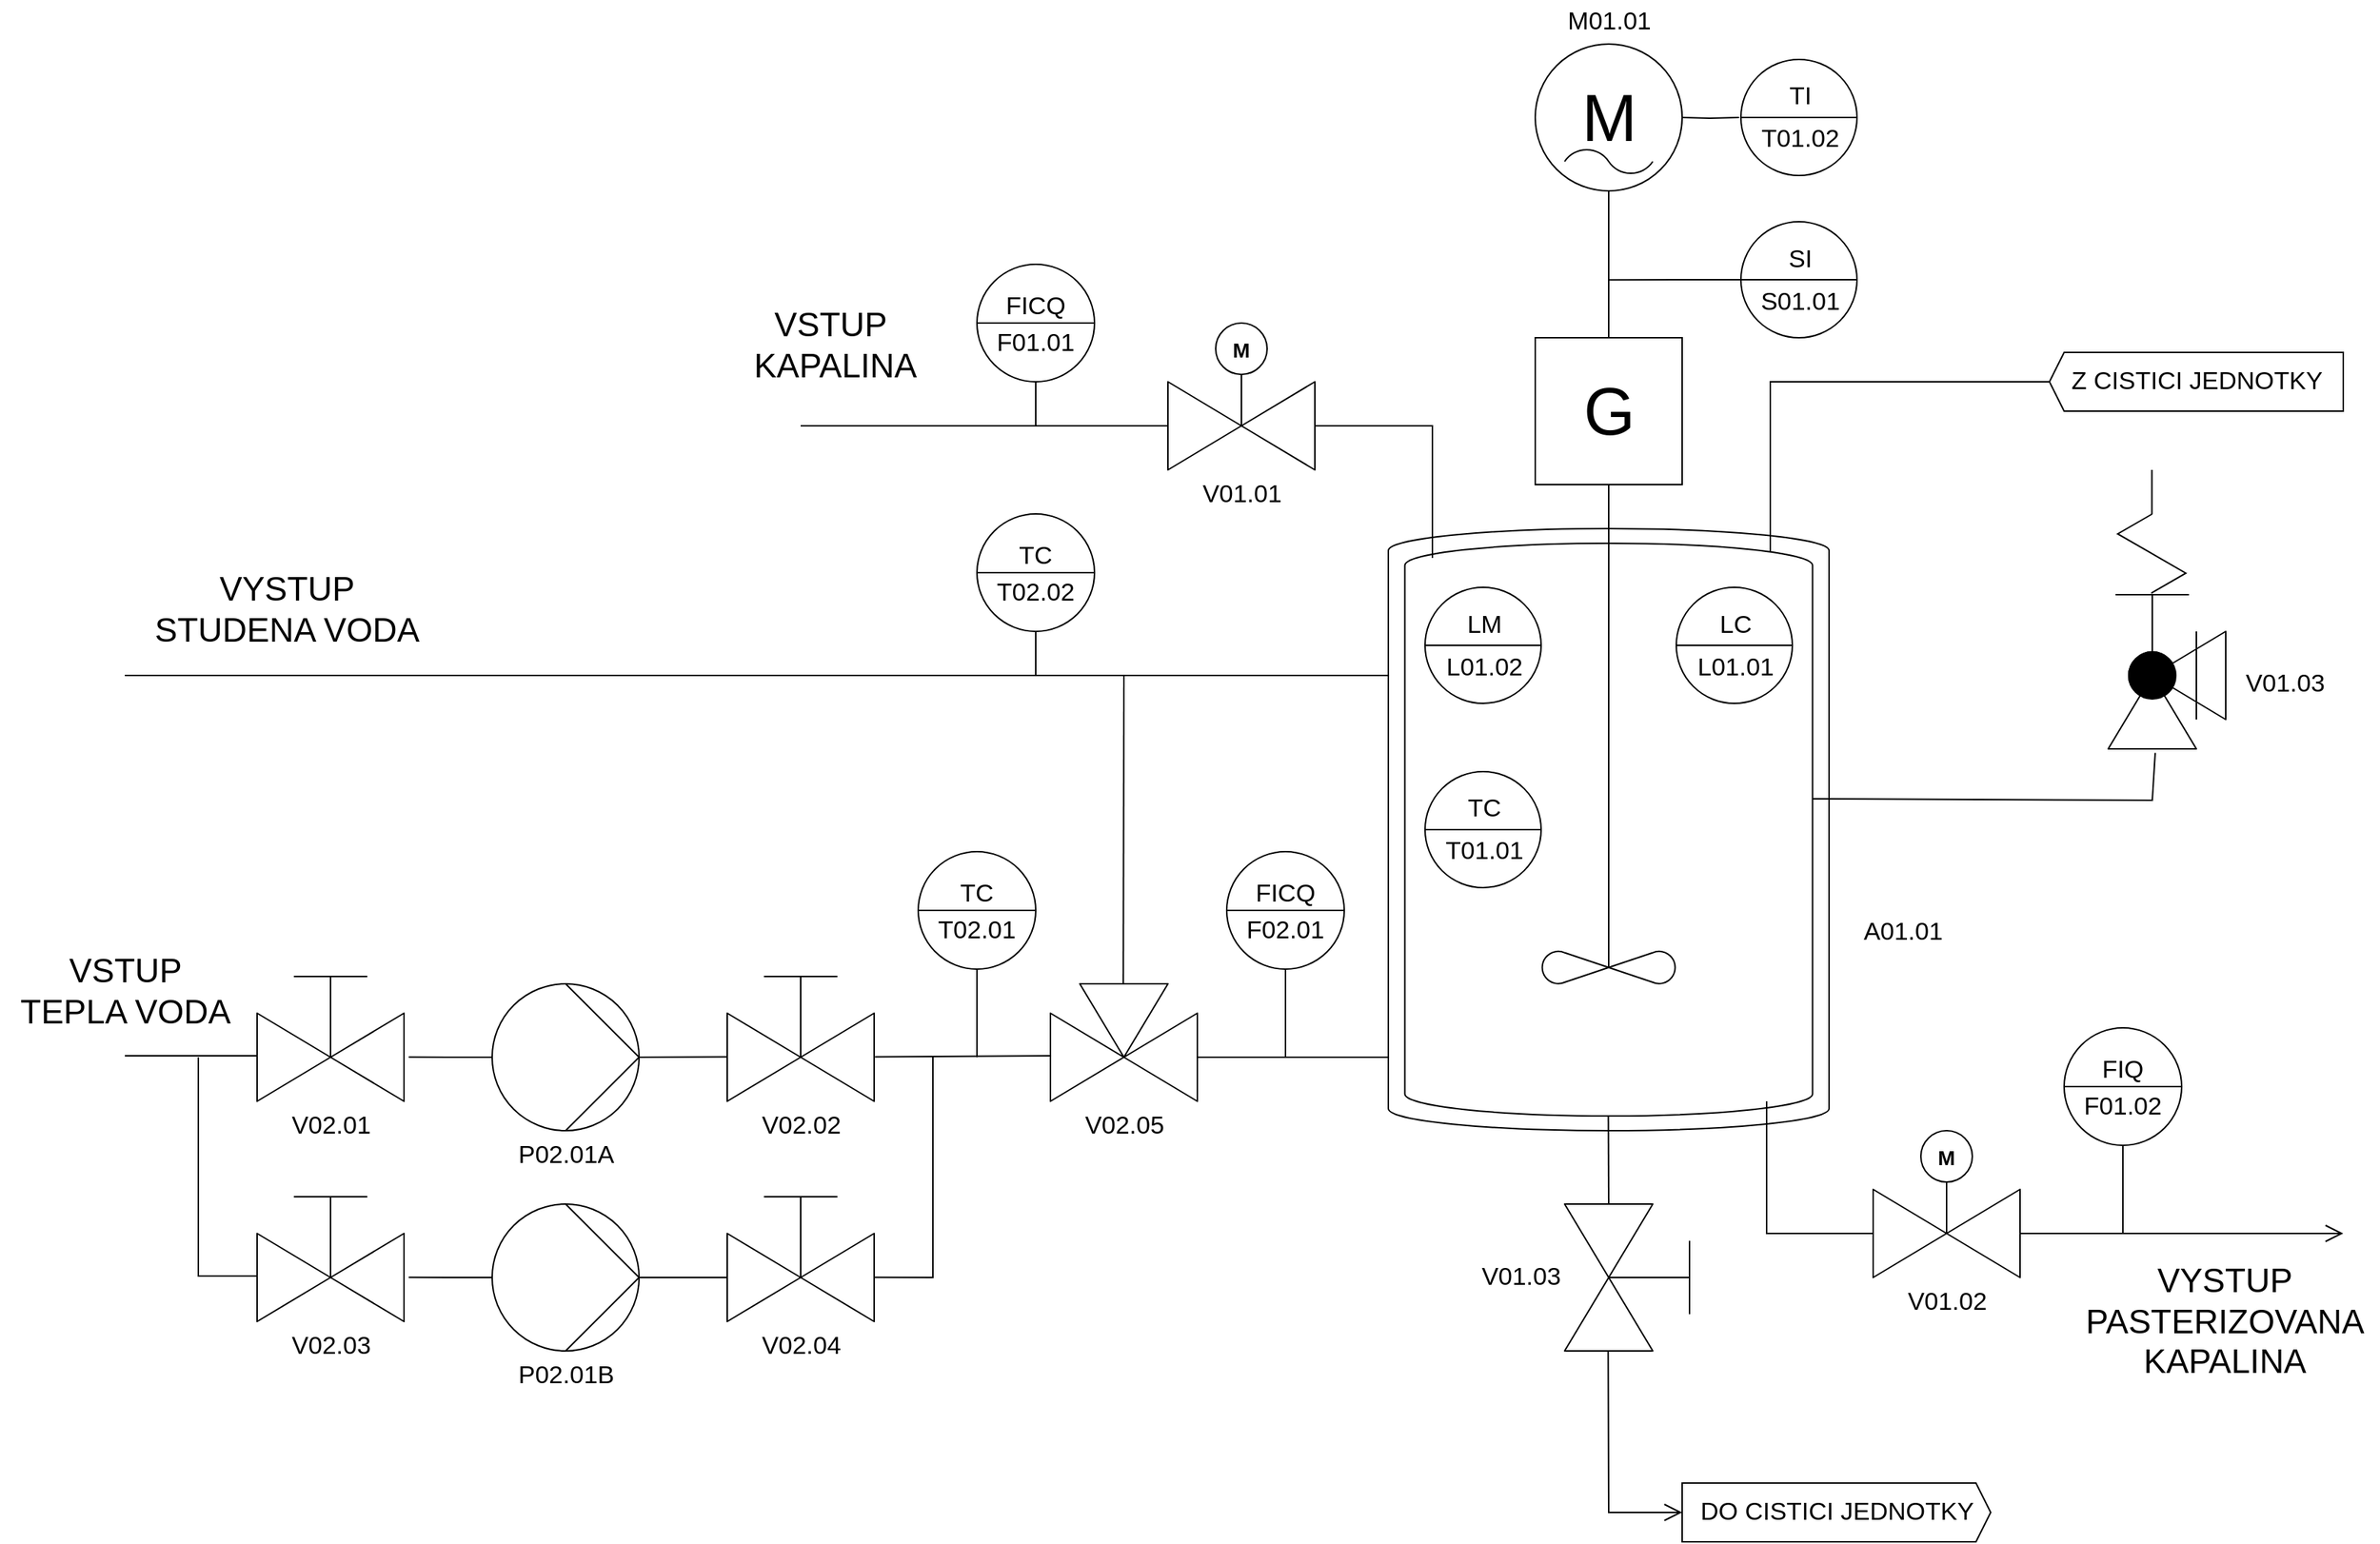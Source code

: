 <mxfile version="22.0.4" type="device" pages="2">
  <diagram name="Stránka-1" id="_LzcugmzjUjEcDQFLvvL">
    <mxGraphModel dx="2100" dy="1084" grid="1" gridSize="10" guides="1" tooltips="1" connect="1" arrows="1" fold="1" page="1" pageScale="1" pageWidth="827" pageHeight="1169" math="0" shadow="0">
      <root>
        <mxCell id="0" />
        <mxCell id="1" parent="0" />
        <mxCell id="SDcIFEVYOIYipMuue3Xe-20" value="" style="verticalLabelPosition=bottom;outlineConnect=0;align=center;dashed=0;html=1;verticalAlign=top;shape=mxgraph.pid2misc.column;columnType=common" parent="1" vertex="1">
          <mxGeometry x="960" y="390" width="300" height="410" as="geometry" />
        </mxCell>
        <mxCell id="SDcIFEVYOIYipMuue3Xe-4" value="" style="verticalLabelPosition=bottom;outlineConnect=0;align=center;dashed=0;html=1;verticalAlign=top;shape=mxgraph.pid2misc.column;columnType=common" parent="1" vertex="1">
          <mxGeometry x="971.25" y="400" width="277.5" height="390" as="geometry" />
        </mxCell>
        <mxCell id="SDcIFEVYOIYipMuue3Xe-6" value="&lt;font style=&quot;font-size: 17px;&quot;&gt;V02.05&lt;/font&gt;" style="verticalLabelPosition=bottom;align=center;html=1;verticalAlign=top;pointerEvents=1;dashed=0;shape=mxgraph.pid2valves.valve;valveType=threeWay;actuator=none;direction=west;" parent="1" vertex="1">
          <mxGeometry x="730" y="700" width="100" height="80" as="geometry" />
        </mxCell>
        <mxCell id="SDcIFEVYOIYipMuue3Xe-7" value="&lt;font style=&quot;font-size: 17px;&quot;&gt;V01.01&lt;/font&gt;" style="verticalLabelPosition=bottom;align=center;html=1;verticalAlign=top;pointerEvents=1;dashed=0;shape=mxgraph.pid2valves.valve;valveType=gate;actuator=motor" parent="1" vertex="1">
          <mxGeometry x="810" y="250" width="100" height="100" as="geometry" />
        </mxCell>
        <mxCell id="SDcIFEVYOIYipMuue3Xe-8" value="&lt;font style=&quot;font-size: 17px;&quot;&gt;V02.02&lt;/font&gt;" style="verticalLabelPosition=bottom;align=center;html=1;verticalAlign=top;pointerEvents=1;dashed=0;shape=mxgraph.pid2valves.valve;valveType=gate;actuator=man" parent="1" vertex="1">
          <mxGeometry x="510" y="680" width="100" height="100" as="geometry" />
        </mxCell>
        <mxCell id="SDcIFEVYOIYipMuue3Xe-9" value="" style="verticalLabelPosition=bottom;align=center;html=1;verticalAlign=top;pointerEvents=1;dashed=0;shape=mxgraph.pid2valves.valve;valveType=angleGlobe;actuator=man" parent="1" vertex="1">
          <mxGeometry x="1430" y="420" width="100" height="120" as="geometry" />
        </mxCell>
        <mxCell id="SDcIFEVYOIYipMuue3Xe-10" value="M" style="dashed=0;outlineConnect=0;align=center;html=1;shape=mxgraph.pid.engines.electric_motor_(ac);fontSize=45;" parent="1" vertex="1">
          <mxGeometry x="1060" y="60" width="100" height="100" as="geometry" />
        </mxCell>
        <mxCell id="SDcIFEVYOIYipMuue3Xe-16" style="edgeStyle=orthogonalEdgeStyle;rounded=0;orthogonalLoop=1;jettySize=auto;html=1;exitX=0.5;exitY=0;exitDx=0;exitDy=0;exitPerimeter=0;entryX=0.5;entryY=1;entryDx=0;entryDy=0;entryPerimeter=0;strokeColor=default;endArrow=none;endFill=0;" parent="1" source="SDcIFEVYOIYipMuue3Xe-11" target="SDcIFEVYOIYipMuue3Xe-10" edge="1">
          <mxGeometry relative="1" as="geometry" />
        </mxCell>
        <mxCell id="SDcIFEVYOIYipMuue3Xe-17" style="edgeStyle=orthogonalEdgeStyle;rounded=0;orthogonalLoop=1;jettySize=auto;html=1;exitX=0.5;exitY=1;exitDx=0;exitDy=0;exitPerimeter=0;strokeColor=default;endArrow=none;endFill=0;" parent="1" source="SDcIFEVYOIYipMuue3Xe-11" target="SDcIFEVYOIYipMuue3Xe-4" edge="1">
          <mxGeometry relative="1" as="geometry" />
        </mxCell>
        <mxCell id="SDcIFEVYOIYipMuue3Xe-11" value="G" style="dashed=0;outlineConnect=0;align=center;html=1;shape=mxgraph.pid.engines.gear;fontSize=45;" parent="1" vertex="1">
          <mxGeometry x="1060" y="260" width="100" height="100" as="geometry" />
        </mxCell>
        <mxCell id="SDcIFEVYOIYipMuue3Xe-29" style="edgeStyle=orthogonalEdgeStyle;rounded=0;orthogonalLoop=1;jettySize=auto;html=1;exitX=0.5;exitY=0;exitDx=0;exitDy=0;exitPerimeter=0;strokeColor=default;endArrow=none;endFill=0;" parent="1" source="SDcIFEVYOIYipMuue3Xe-12" target="SDcIFEVYOIYipMuue3Xe-4" edge="1">
          <mxGeometry relative="1" as="geometry" />
        </mxCell>
        <mxCell id="SDcIFEVYOIYipMuue3Xe-12" value="" style="shape=mxgraph.pid.agitators.agitator_(propeller);html=1;pointerEvents=1;align=center;verticalLabelPosition=bottom;verticalAlign=top;dashed=0;" parent="1" vertex="1">
          <mxGeometry x="1064" y="569" width="92" height="132" as="geometry" />
        </mxCell>
        <mxCell id="SDcIFEVYOIYipMuue3Xe-38" style="edgeStyle=orthogonalEdgeStyle;rounded=0;orthogonalLoop=1;jettySize=auto;html=1;exitX=0;exitY=0.5;exitDx=0;exitDy=0;exitPerimeter=0;entryX=1.032;entryY=0.699;entryDx=0;entryDy=0;entryPerimeter=0;strokeColor=default;endArrow=none;endFill=0;" parent="1" source="SDcIFEVYOIYipMuue3Xe-13" target="SDcIFEVYOIYipMuue3Xe-37" edge="1">
          <mxGeometry relative="1" as="geometry" />
        </mxCell>
        <mxCell id="SDcIFEVYOIYipMuue3Xe-13" value="&lt;font style=&quot;font-size: 17px;&quot;&gt;P02.01A&lt;/font&gt;" style="shape=mxgraph.pid.pumps_-_iso.pump_(liquid);html=1;pointerEvents=1;align=center;verticalLabelPosition=bottom;verticalAlign=top;dashed=0;" parent="1" vertex="1">
          <mxGeometry x="350" y="700" width="100" height="100" as="geometry" />
        </mxCell>
        <mxCell id="SDcIFEVYOIYipMuue3Xe-19" value="&lt;table cellpadding=&quot;4&quot; cellspacing=&quot;0&quot; border=&quot;0&quot; style=&quot;width: 100%; height: 100%; font-size: 17px;&quot;&gt;&lt;tbody&gt;&lt;tr&gt;&lt;td&gt;&lt;font style=&quot;font-size: 17px;&quot;&gt;TC&lt;/font&gt;&lt;/td&gt;&lt;/tr&gt;&lt;tr&gt;&lt;td&gt;T01.01&lt;/td&gt;&lt;/tr&gt;&lt;/tbody&gt;&lt;/table&gt; " style="html=1;outlineConnect=0;align=center;dashed=0;aspect=fixed;shape=mxgraph.pid2inst.discInst;mounting=room" parent="1" vertex="1">
          <mxGeometry x="985" y="555.5" width="79" height="79" as="geometry" />
        </mxCell>
        <mxCell id="SDcIFEVYOIYipMuue3Xe-33" value="" style="edgeStyle=none;orthogonalLoop=1;jettySize=auto;html=1;rounded=0;strokeColor=default;endArrow=none;endFill=0;" parent="1" edge="1">
          <mxGeometry width="100" relative="1" as="geometry">
            <mxPoint x="560" y="320" as="sourcePoint" />
            <mxPoint x="810" y="320" as="targetPoint" />
            <Array as="points" />
          </mxGeometry>
        </mxCell>
        <mxCell id="SDcIFEVYOIYipMuue3Xe-37" value="&lt;font style=&quot;font-size: 17px;&quot;&gt;V02.01&lt;/font&gt;" style="verticalLabelPosition=bottom;align=center;html=1;verticalAlign=top;pointerEvents=1;dashed=0;shape=mxgraph.pid2valves.valve;valveType=gate;actuator=man" parent="1" vertex="1">
          <mxGeometry x="190" y="680" width="100" height="100" as="geometry" />
        </mxCell>
        <mxCell id="SDcIFEVYOIYipMuue3Xe-39" value="&lt;font style=&quot;font-size: 17px;&quot;&gt;V02.04&lt;/font&gt;" style="verticalLabelPosition=bottom;align=center;html=1;verticalAlign=top;pointerEvents=1;dashed=0;shape=mxgraph.pid2valves.valve;valveType=gate;actuator=man" parent="1" vertex="1">
          <mxGeometry x="510" y="830" width="100" height="100" as="geometry" />
        </mxCell>
        <mxCell id="SDcIFEVYOIYipMuue3Xe-41" style="edgeStyle=orthogonalEdgeStyle;rounded=0;orthogonalLoop=1;jettySize=auto;html=1;exitX=0;exitY=0.5;exitDx=0;exitDy=0;exitPerimeter=0;entryX=1.032;entryY=0.699;entryDx=0;entryDy=0;entryPerimeter=0;strokeColor=default;endArrow=none;endFill=0;" parent="1" source="SDcIFEVYOIYipMuue3Xe-42" target="SDcIFEVYOIYipMuue3Xe-43" edge="1">
          <mxGeometry relative="1" as="geometry" />
        </mxCell>
        <mxCell id="SDcIFEVYOIYipMuue3Xe-42" value="&lt;font style=&quot;font-size: 17px;&quot;&gt;P02.01B&lt;/font&gt;" style="shape=mxgraph.pid.pumps_-_iso.pump_(liquid);html=1;pointerEvents=1;align=center;verticalLabelPosition=bottom;verticalAlign=top;dashed=0;" parent="1" vertex="1">
          <mxGeometry x="350" y="850" width="100" height="100" as="geometry" />
        </mxCell>
        <mxCell id="SDcIFEVYOIYipMuue3Xe-43" value="&lt;font style=&quot;font-size: 17px;&quot;&gt;V02.03&lt;/font&gt;" style="verticalLabelPosition=bottom;align=center;html=1;verticalAlign=top;pointerEvents=1;dashed=0;shape=mxgraph.pid2valves.valve;valveType=gate;actuator=man" parent="1" vertex="1">
          <mxGeometry x="190" y="830" width="100" height="100" as="geometry" />
        </mxCell>
        <mxCell id="SDcIFEVYOIYipMuue3Xe-44" value="" style="edgeStyle=none;orthogonalLoop=1;jettySize=auto;html=1;rounded=0;strokeColor=default;endArrow=none;endFill=0;exitX=1.006;exitY=0.698;exitDx=0;exitDy=0;exitPerimeter=0;" parent="1" source="SDcIFEVYOIYipMuue3Xe-8" edge="1">
          <mxGeometry width="100" relative="1" as="geometry">
            <mxPoint x="620" y="749" as="sourcePoint" />
            <mxPoint x="730" y="749" as="targetPoint" />
            <Array as="points" />
          </mxGeometry>
        </mxCell>
        <mxCell id="SDcIFEVYOIYipMuue3Xe-45" value="" style="edgeStyle=none;orthogonalLoop=1;jettySize=auto;html=1;rounded=0;strokeColor=default;endArrow=none;endFill=0;" parent="1" edge="1">
          <mxGeometry width="100" relative="1" as="geometry">
            <mxPoint x="610" y="899.82" as="sourcePoint" />
            <mxPoint x="650" y="750" as="targetPoint" />
            <Array as="points">
              <mxPoint x="650" y="900" />
            </Array>
          </mxGeometry>
        </mxCell>
        <mxCell id="SDcIFEVYOIYipMuue3Xe-46" value="" style="edgeStyle=none;orthogonalLoop=1;jettySize=auto;html=1;rounded=0;strokeColor=default;endArrow=none;endFill=0;" parent="1" edge="1">
          <mxGeometry width="100" relative="1" as="geometry">
            <mxPoint x="100" y="749" as="sourcePoint" />
            <mxPoint x="190" y="749" as="targetPoint" />
            <Array as="points" />
          </mxGeometry>
        </mxCell>
        <mxCell id="SDcIFEVYOIYipMuue3Xe-47" value="" style="edgeStyle=none;orthogonalLoop=1;jettySize=auto;html=1;rounded=0;strokeColor=default;endArrow=none;endFill=0;" parent="1" edge="1">
          <mxGeometry width="100" relative="1" as="geometry">
            <mxPoint x="150" y="750" as="sourcePoint" />
            <mxPoint x="190" y="899" as="targetPoint" />
            <Array as="points">
              <mxPoint x="150" y="899" />
            </Array>
          </mxGeometry>
        </mxCell>
        <mxCell id="SDcIFEVYOIYipMuue3Xe-48" value="" style="edgeStyle=none;orthogonalLoop=1;jettySize=auto;html=1;rounded=0;strokeColor=default;endArrow=none;endFill=0;" parent="1" edge="1">
          <mxGeometry width="100" relative="1" as="geometry">
            <mxPoint x="830" y="750" as="sourcePoint" />
            <mxPoint x="960" y="750" as="targetPoint" />
            <Array as="points" />
          </mxGeometry>
        </mxCell>
        <mxCell id="SDcIFEVYOIYipMuue3Xe-49" value="" style="edgeStyle=none;orthogonalLoop=1;jettySize=auto;html=1;rounded=0;strokeColor=default;endArrow=none;endFill=0;" parent="1" edge="1">
          <mxGeometry width="100" relative="1" as="geometry">
            <mxPoint x="100" y="490" as="sourcePoint" />
            <mxPoint x="960" y="490" as="targetPoint" />
            <Array as="points" />
          </mxGeometry>
        </mxCell>
        <mxCell id="SDcIFEVYOIYipMuue3Xe-50" value="" style="edgeStyle=none;orthogonalLoop=1;jettySize=auto;html=1;rounded=0;strokeColor=default;endArrow=none;endFill=0;" parent="1" edge="1">
          <mxGeometry width="100" relative="1" as="geometry">
            <mxPoint x="780" y="490" as="sourcePoint" />
            <mxPoint x="779.6" y="700" as="targetPoint" />
            <Array as="points" />
          </mxGeometry>
        </mxCell>
        <mxCell id="SDcIFEVYOIYipMuue3Xe-52" value="" style="edgeStyle=none;orthogonalLoop=1;jettySize=auto;html=1;rounded=0;strokeColor=default;endArrow=none;endFill=0;exitX=0.999;exitY=0.7;exitDx=0;exitDy=0;exitPerimeter=0;" parent="1" source="SDcIFEVYOIYipMuue3Xe-7" edge="1">
          <mxGeometry width="100" relative="1" as="geometry">
            <mxPoint x="920" y="320" as="sourcePoint" />
            <mxPoint x="990" y="410" as="targetPoint" />
            <Array as="points">
              <mxPoint x="990" y="320" />
            </Array>
          </mxGeometry>
        </mxCell>
        <mxCell id="SDcIFEVYOIYipMuue3Xe-53" value="" style="verticalLabelPosition=bottom;align=center;html=1;verticalAlign=top;pointerEvents=1;dashed=0;shape=mxgraph.pid2valves.valve;valveType=gate;actuator=man;direction=south;" parent="1" vertex="1">
          <mxGeometry x="1080" y="850" width="100" height="100" as="geometry" />
        </mxCell>
        <mxCell id="SDcIFEVYOIYipMuue3Xe-54" value="&lt;p style=&quot;line-height: 100%; font-size: 17px;&quot;&gt;&lt;/p&gt;&lt;table style=&quot;border-color: var(--border-color); width: 80px; height: 110px; font-size: 17px;&quot; cellpadding=&quot;0&quot; cellspacing=&quot;0&quot;&gt;&lt;tbody style=&quot;border-color: var(--border-color);&quot;&gt;&lt;tr style=&quot;border-color: var(--border-color);&quot;&gt;&lt;td style=&quot;border-color: var(--border-color);&quot; height=&quot;25&quot;&gt;&lt;font style=&quot;border-color: var(--border-color);&quot;&gt;TC&lt;/font&gt;&lt;/td&gt;&lt;/tr&gt;&lt;tr style=&quot;border-color: var(--border-color);&quot;&gt;&lt;td style=&quot;border-color: var(--border-color);&quot; height=&quot;25&quot;&gt;T02.01&lt;/td&gt;&lt;/tr&gt;&lt;tr style=&quot;border-color: var(--border-color);&quot;&gt;&lt;/tr&gt;&lt;/tbody&gt;&lt;/table&gt;&lt;p&gt;&lt;/p&gt;" style="html=1;outlineConnect=0;align=center;dashed=0;shape=mxgraph.pid2inst.indicator;mounting=room;overflow=fill;indType=inst" parent="1" vertex="1">
          <mxGeometry x="640" y="610" width="80" height="140" as="geometry" />
        </mxCell>
        <mxCell id="SDcIFEVYOIYipMuue3Xe-55" value="" style="edgeStyle=none;orthogonalLoop=1;jettySize=auto;html=1;rounded=0;strokeColor=default;endArrow=none;endFill=0;entryX=-0.002;entryY=0.698;entryDx=0;entryDy=0;entryPerimeter=0;" parent="1" target="SDcIFEVYOIYipMuue3Xe-8" edge="1">
          <mxGeometry width="100" relative="1" as="geometry">
            <mxPoint x="450" y="750" as="sourcePoint" />
            <mxPoint x="550" y="750" as="targetPoint" />
            <Array as="points" />
          </mxGeometry>
        </mxCell>
        <mxCell id="SDcIFEVYOIYipMuue3Xe-56" value="&lt;font style=&quot;font-size: 17px;&quot;&gt;V01.02&lt;/font&gt;" style="verticalLabelPosition=bottom;align=center;html=1;verticalAlign=top;pointerEvents=1;dashed=0;shape=mxgraph.pid2valves.valve;valveType=gate;actuator=motor" parent="1" vertex="1">
          <mxGeometry x="1290" y="800" width="100" height="100" as="geometry" />
        </mxCell>
        <mxCell id="SDcIFEVYOIYipMuue3Xe-58" value="" style="edgeStyle=none;orthogonalLoop=1;jettySize=auto;html=1;rounded=0;strokeColor=default;endArrow=none;endFill=0;entryX=0;entryY=0.7;entryDx=0;entryDy=0;entryPerimeter=0;" parent="1" target="SDcIFEVYOIYipMuue3Xe-56" edge="1">
          <mxGeometry width="100" relative="1" as="geometry">
            <mxPoint x="1217.5" y="780" as="sourcePoint" />
            <mxPoint x="1227.5" y="870" as="targetPoint" />
            <Array as="points">
              <mxPoint x="1217.5" y="870" />
            </Array>
          </mxGeometry>
        </mxCell>
        <mxCell id="SDcIFEVYOIYipMuue3Xe-59" value="" style="edgeStyle=none;orthogonalLoop=1;jettySize=auto;html=1;rounded=0;strokeColor=default;endArrow=open;endFill=0;endSize=10;" parent="1" edge="1">
          <mxGeometry width="100" relative="1" as="geometry">
            <mxPoint x="1390" y="870" as="sourcePoint" />
            <mxPoint x="1610" y="870" as="targetPoint" />
            <Array as="points" />
          </mxGeometry>
        </mxCell>
        <mxCell id="SDcIFEVYOIYipMuue3Xe-60" value="" style="edgeStyle=none;orthogonalLoop=1;jettySize=auto;html=1;rounded=0;strokeColor=default;endArrow=none;endFill=0;" parent="1" edge="1">
          <mxGeometry width="100" relative="1" as="geometry">
            <mxPoint x="1109.75" y="790" as="sourcePoint" />
            <mxPoint x="1110" y="850" as="targetPoint" />
            <Array as="points" />
          </mxGeometry>
        </mxCell>
        <mxCell id="SDcIFEVYOIYipMuue3Xe-61" value="" style="edgeStyle=none;orthogonalLoop=1;jettySize=auto;html=1;rounded=0;strokeColor=default;endArrow=open;endFill=0;jumpSize=6;strokeWidth=1;endSize=10;entryX=0;entryY=0.5;entryDx=0;entryDy=0;entryPerimeter=0;" parent="1" edge="1" target="MP5khF3ZVa4wdiw9YIFh-1">
          <mxGeometry width="100" relative="1" as="geometry">
            <mxPoint x="1109.64" y="950" as="sourcePoint" />
            <mxPoint x="1110" y="1030" as="targetPoint" />
            <Array as="points">
              <mxPoint x="1110" y="1060" />
            </Array>
          </mxGeometry>
        </mxCell>
        <mxCell id="SDcIFEVYOIYipMuue3Xe-64" value="" style="edgeStyle=orthogonalEdgeStyle;rounded=0;jumpSize=6;orthogonalLoop=1;jettySize=auto;html=1;strokeColor=default;strokeWidth=1;endArrow=none;endFill=0;" parent="1" target="SDcIFEVYOIYipMuue3Xe-10" edge="1">
          <mxGeometry relative="1" as="geometry">
            <mxPoint x="1198.75" y="110.0" as="sourcePoint" />
          </mxGeometry>
        </mxCell>
        <mxCell id="SDcIFEVYOIYipMuue3Xe-68" value="&lt;font style=&quot;font-size: 17px;&quot;&gt;M01.01&lt;/font&gt;" style="text;html=1;align=center;verticalAlign=middle;resizable=0;points=[];autosize=1;strokeColor=none;fillColor=none;" parent="1" vertex="1">
          <mxGeometry x="1070" y="30" width="80" height="30" as="geometry" />
        </mxCell>
        <mxCell id="SDcIFEVYOIYipMuue3Xe-77" value="&lt;table cellpadding=&quot;4&quot; cellspacing=&quot;0&quot; border=&quot;0&quot; style=&quot;width: 100%; height: 100%; font-size: 17px;&quot;&gt;&lt;tbody&gt;&lt;tr&gt;&lt;td&gt;&lt;font style=&quot;font-size: 17px;&quot;&gt;LM&lt;/font&gt;&lt;/td&gt;&lt;/tr&gt;&lt;tr&gt;&lt;td&gt;L01.02&lt;/td&gt;&lt;/tr&gt;&lt;/tbody&gt;&lt;/table&gt; " style="html=1;outlineConnect=0;align=center;dashed=0;aspect=fixed;shape=mxgraph.pid2inst.discInst;mounting=room" parent="1" vertex="1">
          <mxGeometry x="985" y="430" width="79" height="79" as="geometry" />
        </mxCell>
        <mxCell id="SDcIFEVYOIYipMuue3Xe-78" value="&lt;table cellpadding=&quot;4&quot; cellspacing=&quot;0&quot; border=&quot;0&quot; style=&quot;width: 100%; height: 100%; font-size: 17px;&quot;&gt;&lt;tbody&gt;&lt;tr&gt;&lt;td&gt;LC&lt;/td&gt;&lt;/tr&gt;&lt;tr&gt;&lt;td&gt;L01.01&lt;/td&gt;&lt;/tr&gt;&lt;/tbody&gt;&lt;/table&gt; " style="html=1;outlineConnect=0;align=center;dashed=0;aspect=fixed;shape=mxgraph.pid2inst.discInst;mounting=room" parent="1" vertex="1">
          <mxGeometry x="1156" y="430" width="79" height="79" as="geometry" />
        </mxCell>
        <mxCell id="SDcIFEVYOIYipMuue3Xe-79" value="&lt;p style=&quot;line-height: 100%; font-size: 17px;&quot;&gt;&lt;/p&gt;&lt;table cellpadding=&quot;0&quot; cellspacing=&quot;0&quot; style=&quot;width: 100%; height: 100%; font-size: 17px;&quot;&gt;&lt;tbody&gt;&lt;tr&gt;&lt;td height=&quot;25&quot;&gt;&lt;font style=&quot;font-size: 17px;&quot;&gt;FICQ&lt;/font&gt;&lt;/td&gt;&lt;/tr&gt;&lt;tr&gt;&lt;td height=&quot;25&quot;&gt;F02.01&lt;/td&gt;&lt;/tr&gt;&lt;tr&gt;&lt;td valign=&quot;bottom&quot;&gt;&lt;/td&gt;&lt;/tr&gt;&lt;/tbody&gt;&lt;/table&gt;&lt;p&gt;&lt;/p&gt;" style="html=1;outlineConnect=0;align=center;dashed=0;shape=mxgraph.pid2inst.indicator;mounting=room;overflow=fill;indType=inst" parent="1" vertex="1">
          <mxGeometry x="850" y="610" width="80" height="140" as="geometry" />
        </mxCell>
        <mxCell id="SDcIFEVYOIYipMuue3Xe-80" value="&lt;p style=&quot;line-height: 100%; font-size: 17px;&quot;&gt;&lt;/p&gt;&lt;table cellpadding=&quot;0&quot; cellspacing=&quot;0&quot; style=&quot;width: 100%; height: 100%; font-size: 17px;&quot;&gt;&lt;tbody&gt;&lt;tr&gt;&lt;td height=&quot;25&quot;&gt;FIQ&lt;/td&gt;&lt;/tr&gt;&lt;tr&gt;&lt;td height=&quot;25&quot;&gt;F01.02&lt;/td&gt;&lt;/tr&gt;&lt;tr&gt;&lt;td valign=&quot;bottom&quot;&gt;&lt;/td&gt;&lt;/tr&gt;&lt;/tbody&gt;&lt;/table&gt;&lt;p&gt;&lt;/p&gt;" style="html=1;outlineConnect=0;align=center;dashed=0;shape=mxgraph.pid2inst.indicator;mounting=room;overflow=fill;indType=inst" parent="1" vertex="1">
          <mxGeometry x="1420" y="730" width="80" height="140" as="geometry" />
        </mxCell>
        <mxCell id="SDcIFEVYOIYipMuue3Xe-81" value="&lt;p style=&quot;line-height: 100%; font-size: 17px;&quot;&gt;&lt;/p&gt;&lt;table cellpadding=&quot;0&quot; cellspacing=&quot;0&quot; style=&quot;width: 100%; height: 100%; font-size: 17px;&quot;&gt;&lt;tbody&gt;&lt;tr&gt;&lt;td height=&quot;25&quot;&gt;&lt;font style=&quot;font-size: 17px;&quot;&gt;TC&lt;/font&gt;&lt;/td&gt;&lt;/tr&gt;&lt;tr&gt;&lt;td height=&quot;25&quot;&gt;T02.02&lt;/td&gt;&lt;/tr&gt;&lt;tr&gt;&lt;td valign=&quot;bottom&quot;&gt;&lt;/td&gt;&lt;/tr&gt;&lt;/tbody&gt;&lt;/table&gt;&lt;p&gt;&lt;/p&gt;" style="html=1;outlineConnect=0;align=center;dashed=0;shape=mxgraph.pid2inst.indicator;mounting=room;overflow=fill;indType=inst" parent="1" vertex="1">
          <mxGeometry x="680" y="380" width="80" height="110" as="geometry" />
        </mxCell>
        <mxCell id="SDcIFEVYOIYipMuue3Xe-82" value="&lt;p style=&quot;line-height: 100%; font-size: 17px;&quot;&gt;&lt;/p&gt;&lt;table cellpadding=&quot;0&quot; cellspacing=&quot;0&quot; style=&quot;width: 100%; height: 100%; font-size: 17px;&quot;&gt;&lt;tbody&gt;&lt;tr&gt;&lt;td height=&quot;25&quot;&gt;&lt;font style=&quot;font-size: 17px;&quot;&gt;FICQ&lt;/font&gt;&lt;/td&gt;&lt;/tr&gt;&lt;tr&gt;&lt;td height=&quot;25&quot;&gt;F01.01&lt;/td&gt;&lt;/tr&gt;&lt;tr&gt;&lt;td valign=&quot;bottom&quot;&gt;&lt;/td&gt;&lt;/tr&gt;&lt;/tbody&gt;&lt;/table&gt;&lt;p&gt;&lt;/p&gt;" style="html=1;outlineConnect=0;align=center;dashed=0;shape=mxgraph.pid2inst.indicator;mounting=room;overflow=fill;indType=inst" parent="1" vertex="1">
          <mxGeometry x="680" y="210" width="80" height="110" as="geometry" />
        </mxCell>
        <mxCell id="SDcIFEVYOIYipMuue3Xe-86" style="edgeStyle=orthogonalEdgeStyle;rounded=0;jumpSize=6;orthogonalLoop=1;jettySize=auto;html=1;exitX=0;exitY=0.5;exitDx=0;exitDy=0;strokeColor=default;strokeWidth=1;fontSize=17;endArrow=none;endFill=0;" parent="1" source="SDcIFEVYOIYipMuue3Xe-83" edge="1">
          <mxGeometry relative="1" as="geometry">
            <mxPoint x="1110" y="220.571" as="targetPoint" />
          </mxGeometry>
        </mxCell>
        <mxCell id="SDcIFEVYOIYipMuue3Xe-83" value="&lt;table cellpadding=&quot;4&quot; cellspacing=&quot;0&quot; border=&quot;0&quot; style=&quot;width: 100%; height: 100%; font-size: 17px;&quot;&gt;&lt;tbody&gt;&lt;tr&gt;&lt;td&gt;&lt;font style=&quot;font-size: 17px;&quot;&gt;SI&lt;/font&gt;&lt;/td&gt;&lt;/tr&gt;&lt;tr&gt;&lt;td&gt;S01.01&lt;/td&gt;&lt;/tr&gt;&lt;/tbody&gt;&lt;/table&gt; " style="html=1;outlineConnect=0;align=center;dashed=0;aspect=fixed;shape=mxgraph.pid2inst.discInst;mounting=room" parent="1" vertex="1">
          <mxGeometry x="1200" y="181" width="79" height="79" as="geometry" />
        </mxCell>
        <mxCell id="SDcIFEVYOIYipMuue3Xe-84" value="&lt;table cellpadding=&quot;4&quot; cellspacing=&quot;0&quot; border=&quot;0&quot; style=&quot;width: 100%; height: 100%; font-size: 17px;&quot;&gt;&lt;tbody&gt;&lt;tr&gt;&lt;td&gt;&lt;font style=&quot;font-size: 17px;&quot;&gt;TI&lt;/font&gt;&lt;/td&gt;&lt;/tr&gt;&lt;tr&gt;&lt;td&gt;T01.02&lt;/td&gt;&lt;/tr&gt;&lt;/tbody&gt;&lt;/table&gt; " style="html=1;outlineConnect=0;align=center;dashed=0;aspect=fixed;shape=mxgraph.pid2inst.discInst;mounting=room" parent="1" vertex="1">
          <mxGeometry x="1200" y="70.5" width="79" height="79" as="geometry" />
        </mxCell>
        <mxCell id="SDcIFEVYOIYipMuue3Xe-87" value="" style="edgeStyle=none;orthogonalLoop=1;jettySize=auto;html=1;rounded=0;strokeColor=default;strokeWidth=1;fontSize=17;endArrow=none;endFill=0;jumpSize=6;" parent="1" edge="1">
          <mxGeometry width="100" relative="1" as="geometry">
            <mxPoint x="450" y="900" as="sourcePoint" />
            <mxPoint x="510" y="900" as="targetPoint" />
            <Array as="points" />
          </mxGeometry>
        </mxCell>
        <mxCell id="SDcIFEVYOIYipMuue3Xe-90" value="A01.01" style="text;html=1;align=center;verticalAlign=middle;resizable=0;points=[];autosize=1;strokeColor=none;fillColor=none;fontSize=17;" parent="1" vertex="1">
          <mxGeometry x="1270" y="650" width="80" height="30" as="geometry" />
        </mxCell>
        <mxCell id="SDcIFEVYOIYipMuue3Xe-91" value="V01.03" style="text;html=1;align=center;verticalAlign=middle;resizable=0;points=[];autosize=1;strokeColor=none;fillColor=none;fontSize=17;" parent="1" vertex="1">
          <mxGeometry x="1010" y="885" width="80" height="30" as="geometry" />
        </mxCell>
        <mxCell id="SDcIFEVYOIYipMuue3Xe-92" value="&lt;font style=&quot;font-size: 23px;&quot;&gt;VYSTUP&lt;br style=&quot;font-size: 23px;&quot;&gt;STUDENA VODA&lt;br style=&quot;font-size: 23px;&quot;&gt;&lt;/font&gt;" style="text;html=1;align=center;verticalAlign=middle;resizable=0;points=[];autosize=1;strokeColor=none;fillColor=none;fontSize=23;" parent="1" vertex="1">
          <mxGeometry x="110" y="410" width="200" height="70" as="geometry" />
        </mxCell>
        <mxCell id="SDcIFEVYOIYipMuue3Xe-93" value="&lt;font style=&quot;font-size: 23px;&quot;&gt;VSTUP&lt;br style=&quot;font-size: 23px;&quot;&gt;TEPLA VODA&lt;br style=&quot;font-size: 23px;&quot;&gt;&lt;/font&gt;" style="text;html=1;align=center;verticalAlign=middle;resizable=0;points=[];autosize=1;strokeColor=none;fillColor=none;fontSize=23;" parent="1" vertex="1">
          <mxGeometry x="15" y="670" width="170" height="70" as="geometry" />
        </mxCell>
        <mxCell id="SDcIFEVYOIYipMuue3Xe-94" value="&lt;font style=&quot;font-size: 23px;&quot;&gt;VSTUP&lt;br style=&quot;font-size: 23px;&quot;&gt;&amp;nbsp;KAPALINA&lt;/font&gt;" style="text;html=1;align=center;verticalAlign=middle;resizable=0;points=[];autosize=1;strokeColor=none;fillColor=none;fontSize=23;" parent="1" vertex="1">
          <mxGeometry x="510" y="230" width="140" height="70" as="geometry" />
        </mxCell>
        <mxCell id="SDcIFEVYOIYipMuue3Xe-95" value="&lt;span style=&quot;font-size: 23px;&quot;&gt;VYSTUP&lt;br style=&quot;font-size: 23px;&quot;&gt;PASTERIZOVANA&lt;br style=&quot;font-size: 23px;&quot;&gt;KAPALINA&lt;br style=&quot;font-size: 23px;&quot;&gt;&lt;/span&gt;" style="text;html=1;align=center;verticalAlign=middle;resizable=0;points=[];autosize=1;strokeColor=none;fillColor=none;fontSize=23;" parent="1" vertex="1">
          <mxGeometry x="1424" y="880" width="210" height="100" as="geometry" />
        </mxCell>
        <mxCell id="SDcIFEVYOIYipMuue3Xe-96" value="" style="edgeStyle=none;orthogonalLoop=1;jettySize=auto;html=1;rounded=0;strokeColor=default;strokeWidth=1;fontSize=30;endArrow=none;endFill=0;jumpSize=6;" parent="1" edge="1">
          <mxGeometry width="100" relative="1" as="geometry">
            <mxPoint x="1510" y="520" as="sourcePoint" />
            <mxPoint x="1510" y="460" as="targetPoint" />
            <Array as="points" />
          </mxGeometry>
        </mxCell>
        <mxCell id="SDcIFEVYOIYipMuue3Xe-97" value="" style="edgeStyle=isometricEdgeStyle;orthogonalLoop=1;jettySize=auto;html=1;rounded=0;strokeColor=default;strokeWidth=1;fontSize=30;endArrow=none;endFill=0;jumpSize=6;exitX=0.493;exitY=0.116;exitDx=0;exitDy=0;exitPerimeter=0;" parent="1" source="SDcIFEVYOIYipMuue3Xe-9" edge="1">
          <mxGeometry width="100" relative="1" as="geometry">
            <mxPoint x="1480" y="440" as="sourcePoint" />
            <mxPoint x="1480" y="380" as="targetPoint" />
          </mxGeometry>
        </mxCell>
        <mxCell id="SDcIFEVYOIYipMuue3Xe-98" value="" style="edgeStyle=none;orthogonalLoop=1;jettySize=auto;html=1;rounded=0;strokeColor=default;strokeWidth=1;fontSize=30;endArrow=none;endFill=0;jumpSize=6;" parent="1" edge="1">
          <mxGeometry width="100" relative="1" as="geometry">
            <mxPoint x="1479.74" y="380" as="sourcePoint" />
            <mxPoint x="1479.74" y="350" as="targetPoint" />
            <Array as="points" />
          </mxGeometry>
        </mxCell>
        <mxCell id="SDcIFEVYOIYipMuue3Xe-100" value="" style="edgeStyle=none;orthogonalLoop=1;jettySize=auto;html=1;rounded=0;strokeColor=default;strokeWidth=1;fontSize=30;endArrow=none;endFill=0;jumpSize=6;entryX=0.52;entryY=1.023;entryDx=0;entryDy=0;entryPerimeter=0;" parent="1" edge="1" target="SDcIFEVYOIYipMuue3Xe-9">
          <mxGeometry width="100" relative="1" as="geometry">
            <mxPoint x="1248.75" y="574" as="sourcePoint" />
            <mxPoint x="1360" y="520" as="targetPoint" />
            <Array as="points">
              <mxPoint x="1480" y="575" />
            </Array>
          </mxGeometry>
        </mxCell>
        <mxCell id="SDcIFEVYOIYipMuue3Xe-101" value="&lt;font style=&quot;font-size: 17px;&quot;&gt;V01.03&lt;/font&gt;" style="text;html=1;align=center;verticalAlign=middle;resizable=0;points=[];autosize=1;strokeColor=none;fillColor=none;fontSize=30;" parent="1" vertex="1">
          <mxGeometry x="1530" y="464.5" width="80" height="50" as="geometry" />
        </mxCell>
        <mxCell id="PhQY2akaL2cC-IMtG5Wh-3" value="" style="edgeStyle=none;orthogonalLoop=1;jettySize=auto;html=1;rounded=0;strokeColor=default;endArrow=none;endFill=0;exitX=1;exitY=0.5;exitDx=0;exitDy=0;exitPerimeter=0;" edge="1" parent="1" source="72vcIgB0VKJYmMCJM6At-1">
          <mxGeometry width="100" relative="1" as="geometry">
            <mxPoint x="1354" y="304.5" as="sourcePoint" />
            <mxPoint x="1220" y="406" as="targetPoint" />
            <Array as="points">
              <mxPoint x="1220" y="290" />
            </Array>
          </mxGeometry>
        </mxCell>
        <mxCell id="72vcIgB0VKJYmMCJM6At-1" value="Z CISTICI JEDNOTKY" style="html=1;shadow=0;dashed=0;align=center;verticalAlign=middle;shape=mxgraph.arrows2.arrow;dy=0;dx=10;notch=0;rotation=0;direction=west;fontSize=17;" vertex="1" parent="1">
          <mxGeometry x="1410" y="270" width="200" height="40" as="geometry" />
        </mxCell>
        <mxCell id="MP5khF3ZVa4wdiw9YIFh-1" value="DO CISTICI JEDNOTKY" style="html=1;shadow=0;dashed=0;align=center;verticalAlign=middle;shape=mxgraph.arrows2.arrow;dy=0;dx=10;notch=0;rotation=0;direction=east;fontSize=17;" vertex="1" parent="1">
          <mxGeometry x="1160" y="1040" width="210" height="40" as="geometry" />
        </mxCell>
      </root>
    </mxGraphModel>
  </diagram>
  <diagram id="8uOpten8qoUzBmTQhQct" name="Stránka-2">
    <mxGraphModel dx="1273" dy="1084" grid="1" gridSize="10" guides="1" tooltips="1" connect="1" arrows="1" fold="1" page="1" pageScale="1" pageWidth="827" pageHeight="1169" math="0" shadow="0">
      <root>
        <mxCell id="0" />
        <mxCell id="1" parent="0" />
        <mxCell id="2A59zDPfg-9ukcbCDGSH-1" value="" style="verticalLabelPosition=bottom;outlineConnect=0;align=center;dashed=0;html=1;verticalAlign=top;shape=mxgraph.pid2misc.column;columnType=common" vertex="1" parent="1">
          <mxGeometry x="870" y="380" width="277.5" height="390" as="geometry" />
        </mxCell>
        <mxCell id="jDyyhKyiR2qV4bZcARgD-1" value="" style="verticalLabelPosition=bottom;outlineConnect=0;align=center;dashed=0;html=1;verticalAlign=top;shape=mxgraph.pid2misc.column;columnType=common" vertex="1" parent="1">
          <mxGeometry x="1220" y="380" width="277.5" height="390" as="geometry" />
        </mxCell>
        <mxCell id="jDyyhKyiR2qV4bZcARgD-2" value="" style="verticalLabelPosition=bottom;outlineConnect=0;align=center;dashed=0;html=1;verticalAlign=top;shape=mxgraph.pid2misc.column;columnType=common" vertex="1" parent="1">
          <mxGeometry x="1580" y="380" width="277.5" height="390" as="geometry" />
        </mxCell>
        <mxCell id="_SsPCkKVGkQ6CGi-FA1c-6" value="&lt;font style=&quot;font-size: 17px;&quot;&gt;V03.05&lt;br&gt;&lt;/font&gt;" style="verticalLabelPosition=bottom;align=center;html=1;verticalAlign=top;pointerEvents=1;dashed=0;shape=mxgraph.pid2valves.valve;valveType=gate;actuator=motor;rotation=0;" vertex="1" parent="1">
          <mxGeometry x="1480" y="120" width="100" height="100" as="geometry" />
        </mxCell>
        <mxCell id="_SsPCkKVGkQ6CGi-FA1c-7" value="&lt;font style=&quot;font-size: 17px;&quot;&gt;V03.03&lt;/font&gt;" style="verticalLabelPosition=bottom;align=center;html=1;verticalAlign=top;pointerEvents=1;dashed=0;shape=mxgraph.pid2valves.valve;valveType=gate;actuator=motor;rotation=0;" vertex="1" parent="1">
          <mxGeometry x="1200" y="120" width="100" height="100" as="geometry" />
        </mxCell>
        <mxCell id="_SsPCkKVGkQ6CGi-FA1c-8" value="" style="endArrow=none;html=1;rounded=0;entryX=0.996;entryY=0.702;entryDx=0;entryDy=0;entryPerimeter=0;" edge="1" parent="1" source="Z_Ua-zTuoUh89xNAIhKs-4">
          <mxGeometry width="50" height="50" relative="1" as="geometry">
            <mxPoint x="909" y="385" as="sourcePoint" />
            <mxPoint x="909.8" y="319.6" as="targetPoint" />
          </mxGeometry>
        </mxCell>
        <mxCell id="_SsPCkKVGkQ6CGi-FA1c-9" value="" style="endArrow=none;html=1;rounded=0;entryX=0.996;entryY=0.702;entryDx=0;entryDy=0;entryPerimeter=0;" edge="1" parent="1" source="Z_Ua-zTuoUh89xNAIhKs-2">
          <mxGeometry width="50" height="50" relative="1" as="geometry">
            <mxPoint x="1077" y="382" as="sourcePoint" />
            <mxPoint x="1076" y="320" as="targetPoint" />
          </mxGeometry>
        </mxCell>
        <mxCell id="_SsPCkKVGkQ6CGi-FA1c-10" value="" style="endArrow=none;html=1;rounded=0;entryX=-0.007;entryY=0.729;entryDx=0;entryDy=0;entryPerimeter=0;" edge="1" parent="1" target="_SsPCkKVGkQ6CGi-FA1c-7">
          <mxGeometry width="50" height="50" relative="1" as="geometry">
            <mxPoint x="1075" y="219" as="sourcePoint" />
            <mxPoint x="1110" y="190" as="targetPoint" />
            <Array as="points">
              <mxPoint x="1075" y="193" />
            </Array>
          </mxGeometry>
        </mxCell>
        <mxCell id="_SsPCkKVGkQ6CGi-FA1c-11" value="" style="endArrow=none;html=1;rounded=0;entryX=1.025;entryY=0.7;entryDx=0;entryDy=0;entryPerimeter=0;" edge="1" parent="1" target="_SsPCkKVGkQ6CGi-FA1c-7">
          <mxGeometry width="50" height="50" relative="1" as="geometry">
            <mxPoint x="1360" y="220" as="sourcePoint" />
            <mxPoint x="1360" y="250" as="targetPoint" />
            <Array as="points">
              <mxPoint x="1360" y="190" />
            </Array>
          </mxGeometry>
        </mxCell>
        <mxCell id="_SsPCkKVGkQ6CGi-FA1c-12" value="" style="endArrow=none;html=1;rounded=0;entryX=1.015;entryY=0.688;entryDx=0;entryDy=0;entryPerimeter=0;" edge="1" parent="1" source="jDyyhKyiR2qV4bZcARgD-1">
          <mxGeometry width="50" height="50" relative="1" as="geometry">
            <mxPoint x="1230" y="360" as="sourcePoint" />
            <mxPoint x="1361.2" y="321.5" as="targetPoint" />
          </mxGeometry>
        </mxCell>
        <mxCell id="_SsPCkKVGkQ6CGi-FA1c-13" value="" style="endArrow=none;html=1;rounded=0;exitX=0.013;exitY=0.697;exitDx=0;exitDy=0;exitPerimeter=0;" edge="1" parent="1" source="_SsPCkKVGkQ6CGi-FA1c-6">
          <mxGeometry width="50" height="50" relative="1" as="geometry">
            <mxPoint x="1470" y="220" as="sourcePoint" />
            <mxPoint x="1360" y="190" as="targetPoint" />
            <Array as="points">
              <mxPoint x="1470" y="190" />
            </Array>
          </mxGeometry>
        </mxCell>
        <mxCell id="_SsPCkKVGkQ6CGi-FA1c-14" value="" style="endArrow=none;html=1;rounded=0;" edge="1" parent="1">
          <mxGeometry width="50" height="50" relative="1" as="geometry">
            <mxPoint x="1719" y="220" as="sourcePoint" />
            <mxPoint x="1580" y="190" as="targetPoint" />
            <Array as="points">
              <mxPoint x="1719" y="190" />
            </Array>
          </mxGeometry>
        </mxCell>
        <mxCell id="_SsPCkKVGkQ6CGi-FA1c-16" value="" style="endArrow=none;html=1;rounded=0;entryX=1.015;entryY=0.688;entryDx=0;entryDy=0;entryPerimeter=0;" edge="1" parent="1">
          <mxGeometry width="50" height="50" relative="1" as="geometry">
            <mxPoint x="1718.16" y="380" as="sourcePoint" />
            <mxPoint x="1718.16" y="320" as="targetPoint" />
          </mxGeometry>
        </mxCell>
        <mxCell id="Ep_qkRij--P5A8CMkmSF-1" value="&lt;font style=&quot;font-size: 17px;&quot;&gt;P03.01&lt;/font&gt;" style="shape=mxgraph.pid.pumps_-_iso.pump_(liquid);html=1;pointerEvents=1;align=center;verticalLabelPosition=bottom;verticalAlign=top;dashed=0;" vertex="1" parent="1">
          <mxGeometry x="1940" y="910" width="100" height="100" as="geometry" />
        </mxCell>
        <mxCell id="q1ylk6biMqRCIYnXZT8n-1" value="&lt;p style=&quot;line-height: 100%; font-size: 17px;&quot;&gt;&lt;/p&gt;&lt;table cellpadding=&quot;0&quot; cellspacing=&quot;0&quot; style=&quot;width: 100%; height: 100%; font-size: 17px;&quot;&gt;&lt;tbody&gt;&lt;tr&gt;&lt;td height=&quot;25&quot;&gt;&lt;font style=&quot;font-size: 17px;&quot;&gt;FIC&lt;/font&gt;&lt;/td&gt;&lt;/tr&gt;&lt;tr&gt;&lt;td height=&quot;25&quot;&gt;F03.01&lt;br&gt;&lt;/td&gt;&lt;/tr&gt;&lt;tr&gt;&lt;td valign=&quot;bottom&quot;&gt;&lt;/td&gt;&lt;/tr&gt;&lt;/tbody&gt;&lt;/table&gt;&lt;p&gt;&lt;/p&gt;" style="html=1;outlineConnect=0;align=center;dashed=0;shape=mxgraph.pid2inst.indicator;mounting=room;overflow=fill;indType=inst" vertex="1" parent="1">
          <mxGeometry x="1950" y="80" width="80" height="110" as="geometry" />
        </mxCell>
        <mxCell id="q1ylk6biMqRCIYnXZT8n-2" value="" style="endArrow=none;html=1;rounded=0;entryX=0.468;entryY=1;entryDx=0;entryDy=0;entryPerimeter=0;exitX=-0.006;exitY=0.697;exitDx=0;exitDy=0;exitPerimeter=0;" edge="1" parent="1" target="2A59zDPfg-9ukcbCDGSH-1">
          <mxGeometry width="50" height="50" relative="1" as="geometry">
            <mxPoint x="1000.3" y="819.4" as="sourcePoint" />
            <mxPoint x="1210" y="850" as="targetPoint" />
          </mxGeometry>
        </mxCell>
        <mxCell id="q1ylk6biMqRCIYnXZT8n-3" value="" style="endArrow=none;html=1;rounded=0;entryX=0.468;entryY=1;entryDx=0;entryDy=0;entryPerimeter=0;exitX=-0.006;exitY=0.697;exitDx=0;exitDy=0;exitPerimeter=0;" edge="1" parent="1">
          <mxGeometry width="50" height="50" relative="1" as="geometry">
            <mxPoint x="1310" y="819" as="sourcePoint" />
            <mxPoint x="1310" y="770" as="targetPoint" />
          </mxGeometry>
        </mxCell>
        <mxCell id="q1ylk6biMqRCIYnXZT8n-4" value="" style="endArrow=none;html=1;rounded=0;entryX=0.468;entryY=1;entryDx=0;entryDy=0;entryPerimeter=0;" edge="1" parent="1">
          <mxGeometry width="50" height="50" relative="1" as="geometry">
            <mxPoint x="1447" y="820" as="sourcePoint" />
            <mxPoint x="1446" y="766" as="targetPoint" />
          </mxGeometry>
        </mxCell>
        <mxCell id="q1ylk6biMqRCIYnXZT8n-5" value="" style="endArrow=none;html=1;rounded=0;exitX=1.009;exitY=0.679;exitDx=0;exitDy=0;exitPerimeter=0;entryX=1.009;entryY=0.698;entryDx=0;entryDy=0;entryPerimeter=0;" edge="1" parent="1">
          <mxGeometry width="50" height="50" relative="1" as="geometry">
            <mxPoint x="1312.1" y="920.9" as="sourcePoint" />
            <mxPoint x="1000.2" y="920.9" as="targetPoint" />
            <Array as="points">
              <mxPoint x="1312" y="960" />
              <mxPoint x="1000" y="960" />
            </Array>
          </mxGeometry>
        </mxCell>
        <mxCell id="q1ylk6biMqRCIYnXZT8n-6" value="" style="endArrow=none;html=1;rounded=0;entryX=0.468;entryY=1;entryDx=0;entryDy=0;entryPerimeter=0;exitX=-0.006;exitY=0.697;exitDx=0;exitDy=0;exitPerimeter=0;" edge="1" parent="1">
          <mxGeometry width="50" height="50" relative="1" as="geometry">
            <mxPoint x="1718.16" y="820" as="sourcePoint" />
            <mxPoint x="1718.16" y="771" as="targetPoint" />
          </mxGeometry>
        </mxCell>
        <mxCell id="q1ylk6biMqRCIYnXZT8n-8" value="" style="endArrow=none;html=1;rounded=0;entryX=0;entryY=0.5;entryDx=0;entryDy=0;entryPerimeter=0;" edge="1" parent="1" target="Ep_qkRij--P5A8CMkmSF-1">
          <mxGeometry width="50" height="50" relative="1" as="geometry">
            <mxPoint x="1720" y="960" as="sourcePoint" />
            <mxPoint x="1910" y="810" as="targetPoint" />
          </mxGeometry>
        </mxCell>
        <mxCell id="q1DearyNHygYBBXI_kLi-1" value="&lt;font style=&quot;font-size: 17px;&quot;&gt;V03.06&lt;br&gt;&lt;/font&gt;" style="verticalLabelPosition=middle;align=left;html=1;verticalAlign=middle;pointerEvents=1;dashed=0;shape=mxgraph.pid2valves.valve;valveType=gate;actuator=motor;rotation=0;direction=south;labelPosition=right;" vertex="1" parent="1">
          <mxGeometry x="1691" y="220" width="100" height="100" as="geometry" />
        </mxCell>
        <mxCell id="Z_Ua-zTuoUh89xNAIhKs-1" value="&lt;font style=&quot;font-size: 17px;&quot;&gt;V03.07&lt;br&gt;&lt;/font&gt;" style="verticalLabelPosition=middle;align=left;html=1;verticalAlign=middle;pointerEvents=1;dashed=0;shape=mxgraph.pid2valves.valve;valveType=gate;actuator=motor;rotation=0;direction=south;labelPosition=right;" vertex="1" parent="1">
          <mxGeometry x="1330" y="220" width="100" height="100" as="geometry" />
        </mxCell>
        <mxCell id="Z_Ua-zTuoUh89xNAIhKs-3" value="" style="endArrow=none;html=1;rounded=0;entryX=0.996;entryY=0.702;entryDx=0;entryDy=0;entryPerimeter=0;" edge="1" parent="1" target="Z_Ua-zTuoUh89xNAIhKs-2">
          <mxGeometry width="50" height="50" relative="1" as="geometry">
            <mxPoint x="1077" y="382" as="sourcePoint" />
            <mxPoint x="1076" y="320" as="targetPoint" />
          </mxGeometry>
        </mxCell>
        <mxCell id="Z_Ua-zTuoUh89xNAIhKs-2" value="&lt;font style=&quot;font-size: 17px;&quot;&gt;V03.02&lt;br&gt;&lt;/font&gt;" style="verticalLabelPosition=middle;align=left;html=1;verticalAlign=middle;pointerEvents=1;dashed=0;shape=mxgraph.pid2valves.valve;valveType=gate;actuator=motor;rotation=0;direction=south;labelPosition=right;" vertex="1" parent="1">
          <mxGeometry x="1047.5" y="220" width="100" height="100" as="geometry" />
        </mxCell>
        <mxCell id="Z_Ua-zTuoUh89xNAIhKs-5" value="" style="endArrow=none;html=1;rounded=0;entryX=0.996;entryY=0.702;entryDx=0;entryDy=0;entryPerimeter=0;" edge="1" parent="1" target="Z_Ua-zTuoUh89xNAIhKs-4">
          <mxGeometry width="50" height="50" relative="1" as="geometry">
            <mxPoint x="909" y="385" as="sourcePoint" />
            <mxPoint x="909.8" y="319.6" as="targetPoint" />
          </mxGeometry>
        </mxCell>
        <mxCell id="Z_Ua-zTuoUh89xNAIhKs-4" value="&lt;font style=&quot;font-size: 17px;&quot;&gt;V03.01&lt;br&gt;&lt;/font&gt;" style="verticalLabelPosition=middle;align=left;html=1;verticalAlign=middle;pointerEvents=1;dashed=0;shape=mxgraph.pid2valves.valve;valveType=gate;actuator=motor;rotation=0;direction=south;labelPosition=right;" vertex="1" parent="1">
          <mxGeometry x="880" y="220" width="100" height="100" as="geometry" />
        </mxCell>
        <mxCell id="Z_Ua-zTuoUh89xNAIhKs-6" value="&lt;font style=&quot;font-size: 17px;&quot;&gt;V03.07&lt;br&gt;&lt;/font&gt;" style="verticalLabelPosition=middle;align=left;html=1;verticalAlign=middle;pointerEvents=1;dashed=0;shape=mxgraph.pid2valves.valve;valveType=gate;actuator=motor;rotation=0;direction=south;labelPosition=right;" vertex="1" parent="1">
          <mxGeometry x="970" y="820" width="100" height="100" as="geometry" />
        </mxCell>
        <mxCell id="Z_Ua-zTuoUh89xNAIhKs-7" value="&lt;font style=&quot;font-size: 17px;&quot;&gt;V03.08&lt;br&gt;&lt;/font&gt;" style="verticalLabelPosition=middle;align=left;html=1;verticalAlign=middle;pointerEvents=1;dashed=0;shape=mxgraph.pid2valves.valve;valveType=gate;actuator=motor;rotation=0;direction=south;labelPosition=right;" vertex="1" parent="1">
          <mxGeometry x="1280" y="820" width="100" height="100" as="geometry" />
        </mxCell>
        <mxCell id="Z_Ua-zTuoUh89xNAIhKs-8" value="&lt;font style=&quot;font-size: 17px;&quot;&gt;V03.09&lt;br&gt;&lt;/font&gt;" style="verticalLabelPosition=middle;align=left;html=1;verticalAlign=middle;pointerEvents=1;dashed=0;shape=mxgraph.pid2valves.valve;valveType=gate;actuator=motor;rotation=0;direction=south;labelPosition=right;" vertex="1" parent="1">
          <mxGeometry x="1420" y="820" width="100" height="100" as="geometry" />
        </mxCell>
        <mxCell id="Z_Ua-zTuoUh89xNAIhKs-10" value="" style="endArrow=none;html=1;rounded=0;exitX=1.009;exitY=0.679;exitDx=0;exitDy=0;exitPerimeter=0;entryX=1.001;entryY=0.684;entryDx=0;entryDy=0;entryPerimeter=0;" edge="1" parent="1" target="Z_Ua-zTuoUh89xNAIhKs-7">
          <mxGeometry width="50" height="50" relative="1" as="geometry">
            <mxPoint x="1722" y="921" as="sourcePoint" />
            <mxPoint x="1312" y="920" as="targetPoint" />
            <Array as="points">
              <mxPoint x="1722" y="960" />
              <mxPoint x="1312" y="960" />
            </Array>
          </mxGeometry>
        </mxCell>
        <mxCell id="Z_Ua-zTuoUh89xNAIhKs-9" value="&lt;font style=&quot;font-size: 17px;&quot;&gt;V03.10&lt;br&gt;&lt;/font&gt;" style="verticalLabelPosition=middle;align=left;html=1;verticalAlign=middle;pointerEvents=1;dashed=0;shape=mxgraph.pid2valves.valve;valveType=gate;actuator=motor;rotation=0;direction=south;labelPosition=right;" vertex="1" parent="1">
          <mxGeometry x="1690" y="820" width="100" height="100" as="geometry" />
        </mxCell>
        <mxCell id="7G-h1x0X8_5Msh0QRrby-1" value="&lt;font style=&quot;font-size: 30px;&quot;&gt;VYSTUP&lt;br&gt;POUZITA VODA&lt;br&gt;&lt;/font&gt;" style="text;html=1;align=center;verticalAlign=middle;resizable=0;points=[];autosize=1;strokeColor=none;fillColor=none;fontSize=17;" vertex="1" parent="1">
          <mxGeometry x="1460" y="995" width="240" height="90" as="geometry" />
        </mxCell>
        <mxCell id="TMiU96EeeBSuRd9d-H9V-1" value="&lt;font style=&quot;font-size: 30px;&quot;&gt;VSTUP&lt;br&gt;CISTA VODA&lt;br&gt;&lt;/font&gt;" style="text;html=1;align=center;verticalAlign=middle;resizable=0;points=[];autosize=1;strokeColor=none;fillColor=none;fontSize=17;" vertex="1" parent="1">
          <mxGeometry x="915" y="60" width="200" height="90" as="geometry" />
        </mxCell>
        <mxCell id="euxWd9xFVS5cnCjn7bux-1" value="T03.01&lt;br&gt;SKLADOVACI NADRZ&lt;br&gt;CISTA VODA" style="text;html=1;align=center;verticalAlign=middle;resizable=0;points=[];autosize=1;strokeColor=none;fillColor=none;fontSize=17;" vertex="1" parent="1">
          <mxGeometry x="915" y="549" width="190" height="70" as="geometry" />
        </mxCell>
        <mxCell id="euxWd9xFVS5cnCjn7bux-5" value="T03.02&lt;br&gt;SKLADOVACI NADRZ&lt;br&gt;POUZITA VODA" style="text;html=1;align=center;verticalAlign=middle;resizable=0;points=[];autosize=1;strokeColor=none;fillColor=none;fontSize=17;" vertex="1" parent="1">
          <mxGeometry x="1263.75" y="549" width="190" height="70" as="geometry" />
        </mxCell>
        <mxCell id="euxWd9xFVS5cnCjn7bux-6" value="T03.03&lt;br&gt;SKLADOVACI NADRZ&lt;br&gt;LOUH" style="text;html=1;align=center;verticalAlign=middle;resizable=0;points=[];autosize=1;strokeColor=none;fillColor=none;fontSize=17;" vertex="1" parent="1">
          <mxGeometry x="1623.75" y="549" width="190" height="70" as="geometry" />
        </mxCell>
        <mxCell id="9s4TscqfFOIm6yQ4bmyC-1" value="" style="edgeStyle=none;orthogonalLoop=1;jettySize=auto;html=1;rounded=0;strokeColor=default;endArrow=open;endFill=0;jumpSize=6;strokeWidth=1;endSize=10;" edge="1" parent="1">
          <mxGeometry width="100" relative="1" as="geometry">
            <mxPoint x="910" y="80" as="sourcePoint" />
            <mxPoint x="910.36" y="220" as="targetPoint" />
            <Array as="points" />
          </mxGeometry>
        </mxCell>
        <mxCell id="9s4TscqfFOIm6yQ4bmyC-2" value="" style="edgeStyle=none;orthogonalLoop=1;jettySize=auto;html=1;rounded=0;strokeColor=default;endArrow=open;endFill=0;jumpSize=6;endSize=10;" edge="1" parent="1">
          <mxGeometry width="100" relative="1" as="geometry">
            <mxPoint x="1450" y="920" as="sourcePoint" />
            <mxPoint x="1450" y="1050" as="targetPoint" />
            <Array as="points" />
          </mxGeometry>
        </mxCell>
        <mxCell id="9s4TscqfFOIm6yQ4bmyC-6" value="" style="edgeStyle=none;orthogonalLoop=1;jettySize=auto;html=1;rounded=0;strokeColor=default;endArrow=open;endFill=0;jumpSize=6;exitX=1;exitY=0.5;exitDx=0;exitDy=0;exitPerimeter=0;endSize=10;entryX=0;entryY=0.5;entryDx=0;entryDy=0;entryPerimeter=0;" edge="1" parent="1" source="Ep_qkRij--P5A8CMkmSF-1" target="E0aIpugiq1B25NRr2z-n-2">
          <mxGeometry width="100" relative="1" as="geometry">
            <mxPoint x="2250" y="860" as="sourcePoint" />
            <mxPoint x="2200" y="960" as="targetPoint" />
            <Array as="points" />
          </mxGeometry>
        </mxCell>
        <mxCell id="6UG1PjLQfRpMKv6BgxUc-1" value="&lt;table cellpadding=&quot;4&quot; cellspacing=&quot;0&quot; border=&quot;0&quot; style=&quot;width: 100%; height: 100%; font-size: 17px;&quot;&gt;&lt;tbody&gt;&lt;tr&gt;&lt;td&gt;&lt;font style=&quot;font-size: 17px;&quot;&gt;LM&lt;/font&gt;&lt;/td&gt;&lt;/tr&gt;&lt;tr&gt;&lt;td&gt;L03.01&lt;/td&gt;&lt;/tr&gt;&lt;/tbody&gt;&lt;/table&gt; " style="html=1;outlineConnect=0;align=center;dashed=0;aspect=fixed;shape=mxgraph.pid2inst.discInst;mounting=room" vertex="1" parent="1">
          <mxGeometry x="880" y="400" width="79" height="79" as="geometry" />
        </mxCell>
        <mxCell id="E0aIpugiq1B25NRr2z-n-2" value="&lt;div style=&quot;&quot;&gt;&lt;span style=&quot;font-size: 18px;&quot;&gt;DO TANK A01.01&lt;/span&gt;&lt;br&gt;&lt;/div&gt;" style="html=1;shadow=0;dashed=0;align=center;verticalAlign=middle;shape=mxgraph.arrows2.arrow;dy=0;dx=10;notch=0;rotation=0;" vertex="1" parent="1">
          <mxGeometry x="2110" y="940" width="150" height="40" as="geometry" />
        </mxCell>
        <mxCell id="E0aIpugiq1B25NRr2z-n-3" value="" style="endArrow=none;html=1;rounded=0;entryX=1;entryY=0.5;entryDx=0;entryDy=0;entryPerimeter=0;" edge="1" parent="1">
          <mxGeometry width="50" height="50" relative="1" as="geometry">
            <mxPoint x="1700" y="190" as="sourcePoint" />
            <mxPoint x="2110" y="190" as="targetPoint" />
          </mxGeometry>
        </mxCell>
        <mxCell id="59tzaVeasaX1H7KpBB8S-1" value="Z TANK A01.01" style="html=1;shadow=0;dashed=0;align=center;verticalAlign=middle;shape=mxgraph.arrows2.arrow;dy=0;dx=10;notch=0;rotation=0;direction=west;fontSize=18;" vertex="1" parent="1">
          <mxGeometry x="2110" y="170" width="150" height="40" as="geometry" />
        </mxCell>
      </root>
    </mxGraphModel>
  </diagram>
</mxfile>
